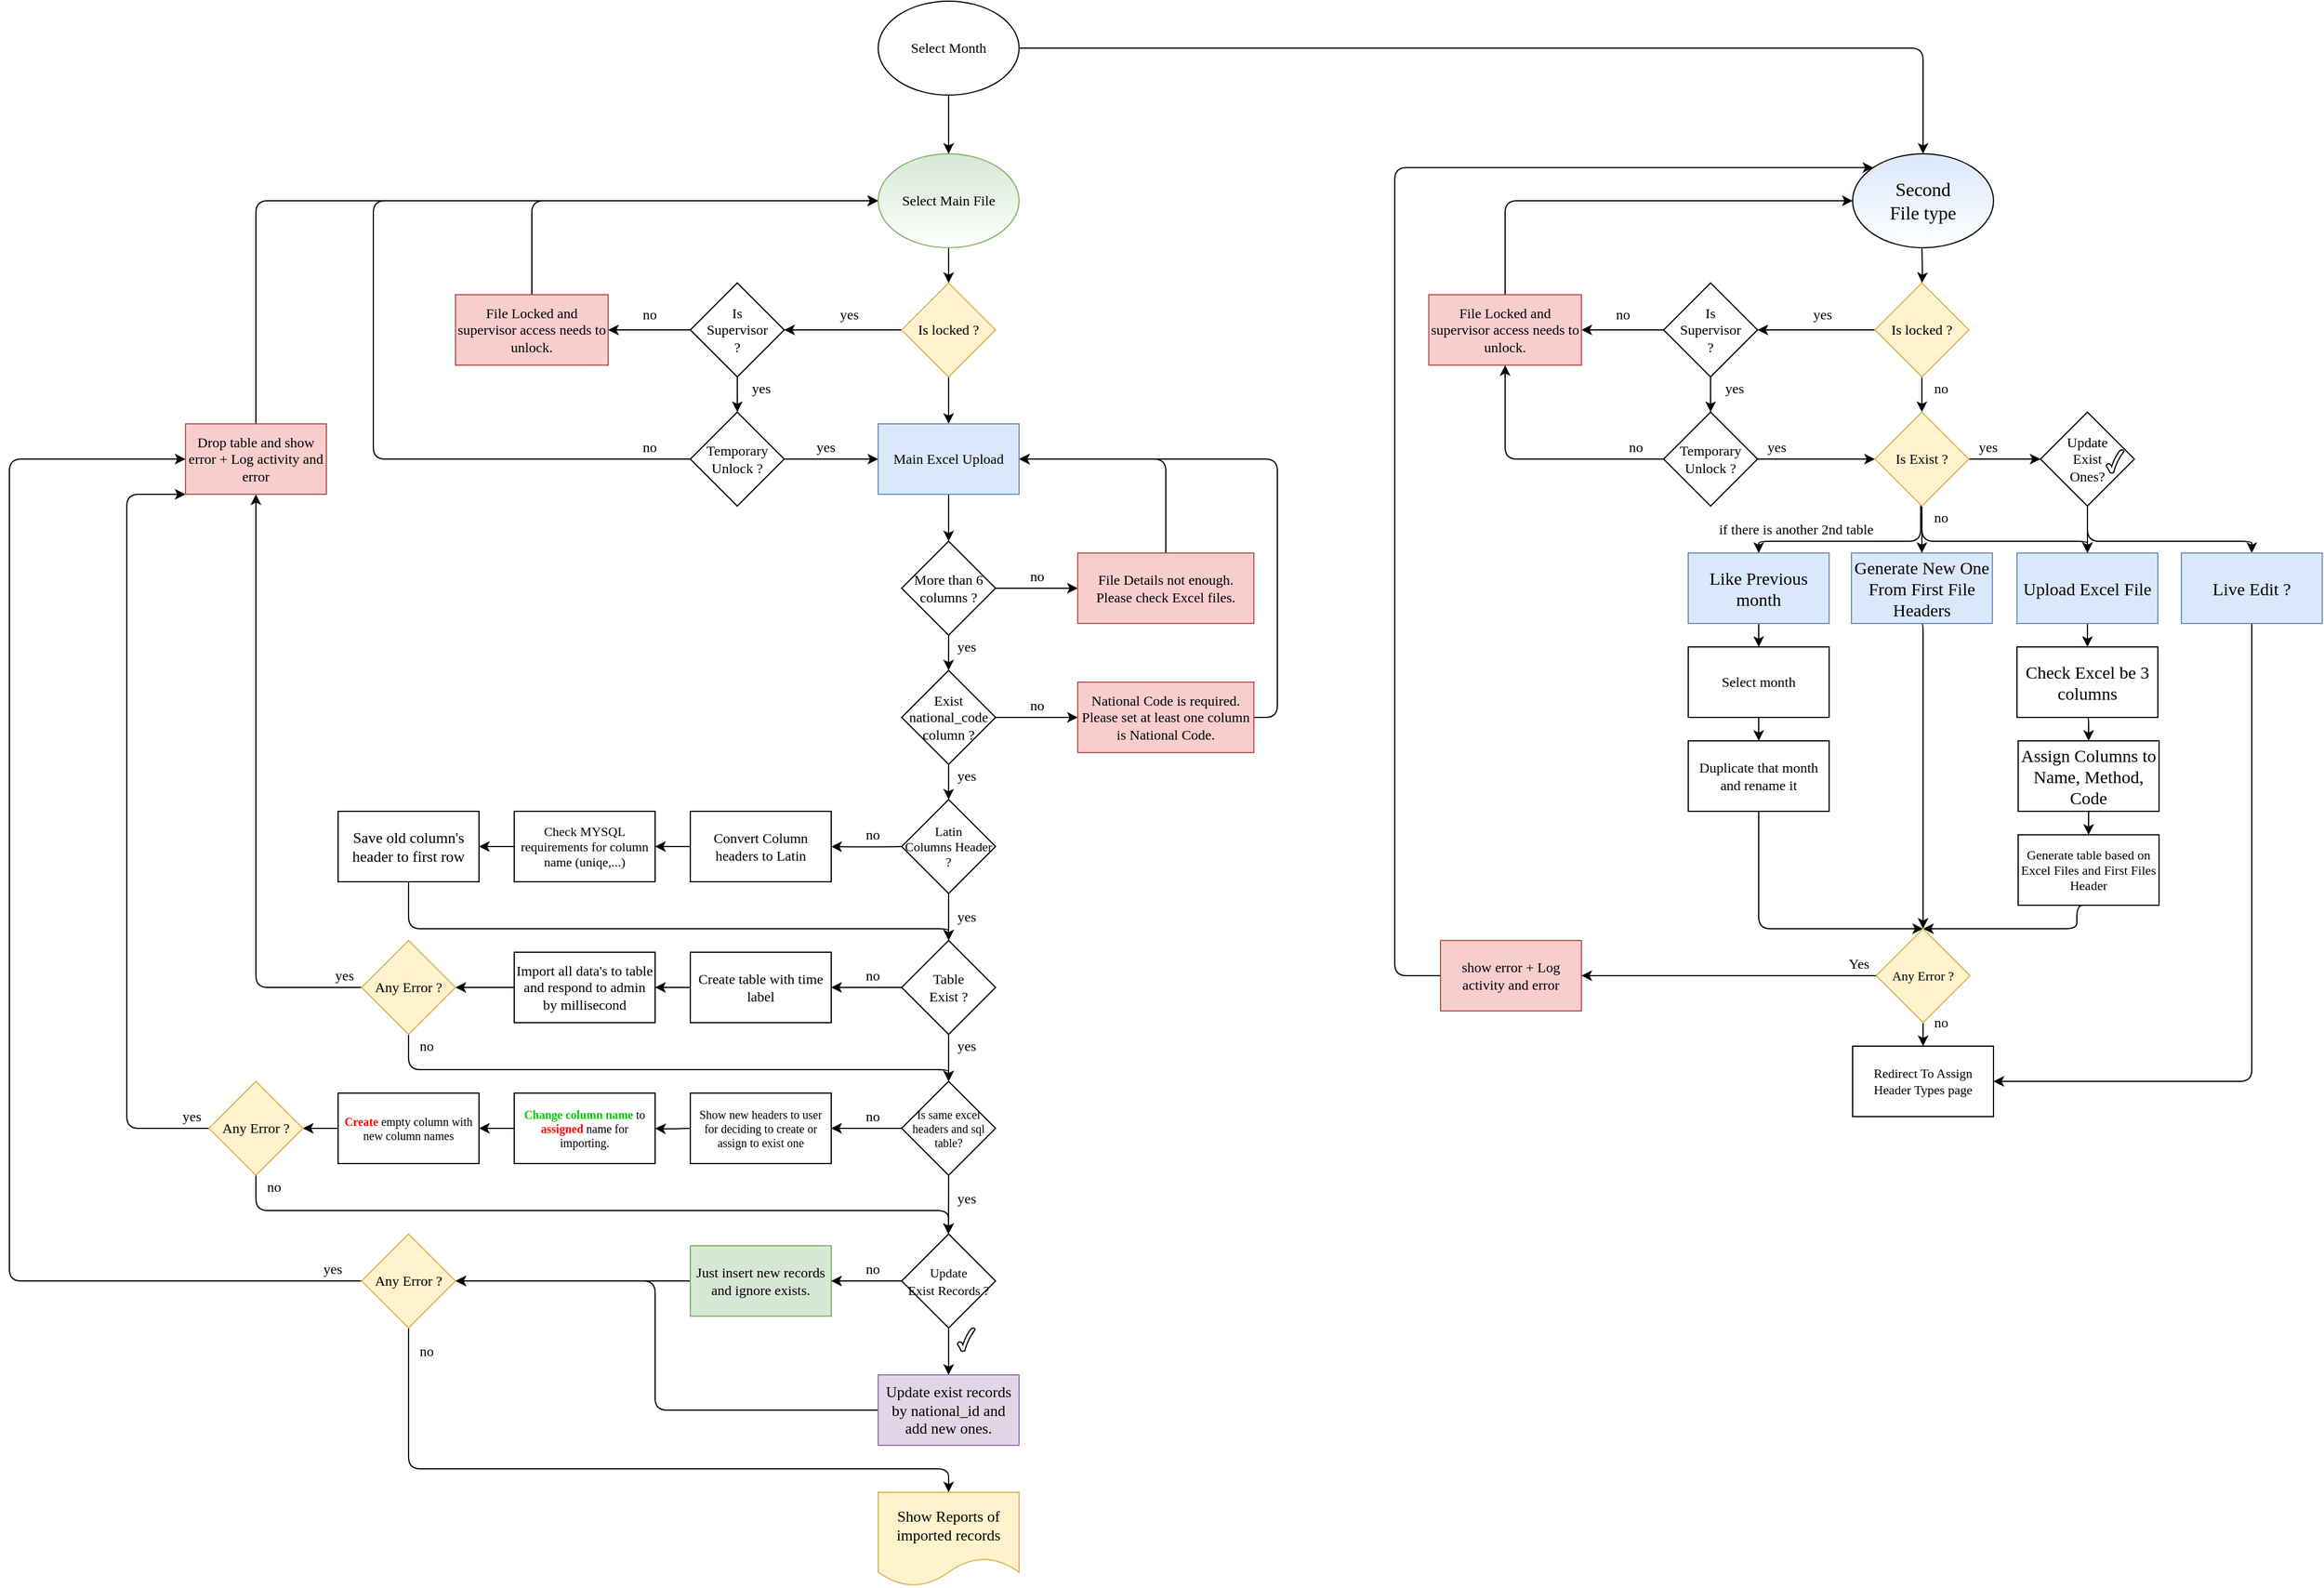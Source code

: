 <mxfile version="14.4.6" type="github">
  <diagram name="Main Excel logic" id="e7e014a7-5840-1c2e-5031-d8a46d1fe8dd">
    <mxGraphModel dx="4249" dy="2389" grid="1" gridSize="10" guides="1" tooltips="1" connect="1" arrows="1" fold="1" page="1" pageScale="1" pageWidth="1169" pageHeight="826" background="#ffffff" math="0" shadow="0">
      <root>
        <mxCell id="0" />
        <mxCell id="1" parent="0" />
        <mxCell id="2ZdwDaDd-DvCtBjy0k5W-60" value="" style="edgeStyle=orthogonalEdgeStyle;orthogonalLoop=1;jettySize=auto;html=1;curved=1;fontFamily=Comic Sans MS;" edge="1" parent="1" source="2ZdwDaDd-DvCtBjy0k5W-57" target="2ZdwDaDd-DvCtBjy0k5W-59">
          <mxGeometry relative="1" as="geometry" />
        </mxCell>
        <mxCell id="2ZdwDaDd-DvCtBjy0k5W-75" value="" style="edgeStyle=orthogonalEdgeStyle;orthogonalLoop=1;jettySize=auto;html=1;curved=1;fontFamily=Comic Sans MS;" edge="1" parent="1" source="2ZdwDaDd-DvCtBjy0k5W-57" target="2ZdwDaDd-DvCtBjy0k5W-74">
          <mxGeometry relative="1" as="geometry" />
        </mxCell>
        <mxCell id="2ZdwDaDd-DvCtBjy0k5W-57" value="More than 6 columns ?" style="rhombus;whiteSpace=wrap;html=1;fontFamily=Comic Sans MS;" vertex="1" parent="1">
          <mxGeometry x="470" y="-210" width="80" height="80" as="geometry" />
        </mxCell>
        <mxCell id="2ZdwDaDd-DvCtBjy0k5W-134" style="edgeStyle=orthogonalEdgeStyle;orthogonalLoop=1;jettySize=auto;html=1;entryX=1;entryY=0.5;entryDx=0;entryDy=0;exitX=0.5;exitY=0;exitDx=0;exitDy=0;fontFamily=Comic Sans MS;rounded=1;" edge="1" parent="1" source="2ZdwDaDd-DvCtBjy0k5W-59" target="2ZdwDaDd-DvCtBjy0k5W-41">
          <mxGeometry relative="1" as="geometry" />
        </mxCell>
        <mxCell id="2ZdwDaDd-DvCtBjy0k5W-59" value="&lt;div&gt;File Details not enough. Please check Excel files.&lt;/div&gt;" style="whiteSpace=wrap;html=1;fillColor=#f8cecc;strokeColor=#b85450;fontFamily=Comic Sans MS;" vertex="1" parent="1">
          <mxGeometry x="620" y="-200" width="150" height="60" as="geometry" />
        </mxCell>
        <mxCell id="2ZdwDaDd-DvCtBjy0k5W-67" value="" style="edgeStyle=orthogonalEdgeStyle;orthogonalLoop=1;jettySize=auto;html=1;curved=1;fontFamily=Comic Sans MS;" edge="1" parent="1" target="2ZdwDaDd-DvCtBjy0k5W-66">
          <mxGeometry relative="1" as="geometry">
            <mxPoint x="470" y="50" as="sourcePoint" />
          </mxGeometry>
        </mxCell>
        <mxCell id="2ZdwDaDd-DvCtBjy0k5W-140" value="" style="edgeStyle=orthogonalEdgeStyle;curved=1;orthogonalLoop=1;jettySize=auto;html=1;fontFamily=Comic Sans MS;" edge="1" parent="1" source="2ZdwDaDd-DvCtBjy0k5W-63" target="2ZdwDaDd-DvCtBjy0k5W-139">
          <mxGeometry relative="1" as="geometry" />
        </mxCell>
        <mxCell id="2ZdwDaDd-DvCtBjy0k5W-63" value="Latin&lt;br style=&quot;font-size: 11px;&quot;&gt;Columns Header ?" style="rhombus;html=1;fontFamily=Comic Sans MS;fontSize=11;labelBorderColor=none;labelBackgroundColor=none;whiteSpace=wrap;" vertex="1" parent="1">
          <mxGeometry x="470" y="10" width="80" height="80" as="geometry" />
        </mxCell>
        <mxCell id="2ZdwDaDd-DvCtBjy0k5W-166" value="" style="edgeStyle=orthogonalEdgeStyle;rounded=1;orthogonalLoop=1;jettySize=auto;html=1;fontFamily=Comic Sans MS;fontSize=12;" edge="1" parent="1" source="2ZdwDaDd-DvCtBjy0k5W-66" target="2ZdwDaDd-DvCtBjy0k5W-165">
          <mxGeometry relative="1" as="geometry" />
        </mxCell>
        <mxCell id="2ZdwDaDd-DvCtBjy0k5W-66" value="Convert Column headers to Latin" style="whiteSpace=wrap;html=1;fontFamily=Comic Sans MS;" vertex="1" parent="1">
          <mxGeometry x="290" y="20" width="120" height="60" as="geometry" />
        </mxCell>
        <mxCell id="2ZdwDaDd-DvCtBjy0k5W-69" value="no" style="text;html=1;align=center;verticalAlign=middle;resizable=0;points=[];autosize=1;fontFamily=Comic Sans MS;" vertex="1" parent="1">
          <mxGeometry x="430" y="30" width="30" height="20" as="geometry" />
        </mxCell>
        <mxCell id="2ZdwDaDd-DvCtBjy0k5W-168" style="edgeStyle=orthogonalEdgeStyle;rounded=1;orthogonalLoop=1;jettySize=auto;html=1;entryX=0.5;entryY=0;entryDx=0;entryDy=0;fontFamily=Comic Sans MS;fontSize=12;" edge="1" parent="1" source="2ZdwDaDd-DvCtBjy0k5W-70" target="2ZdwDaDd-DvCtBjy0k5W-139">
          <mxGeometry relative="1" as="geometry">
            <Array as="points">
              <mxPoint x="50" y="120" />
              <mxPoint x="510" y="120" />
            </Array>
          </mxGeometry>
        </mxCell>
        <mxCell id="2ZdwDaDd-DvCtBjy0k5W-70" value="Save old column&#39;s header to first row" style="whiteSpace=wrap;html=1;fontFamily=Comic Sans MS;fontSize=13;" vertex="1" parent="1">
          <mxGeometry x="-10" y="20" width="120" height="60" as="geometry" />
        </mxCell>
        <mxCell id="2ZdwDaDd-DvCtBjy0k5W-76" value="" style="edgeStyle=orthogonalEdgeStyle;orthogonalLoop=1;jettySize=auto;html=1;curved=1;fontFamily=Comic Sans MS;" edge="1" parent="1" source="2ZdwDaDd-DvCtBjy0k5W-74" target="2ZdwDaDd-DvCtBjy0k5W-63">
          <mxGeometry relative="1" as="geometry" />
        </mxCell>
        <mxCell id="2ZdwDaDd-DvCtBjy0k5W-78" value="" style="edgeStyle=orthogonalEdgeStyle;orthogonalLoop=1;jettySize=auto;html=1;curved=1;fontFamily=Comic Sans MS;" edge="1" parent="1" source="2ZdwDaDd-DvCtBjy0k5W-74" target="2ZdwDaDd-DvCtBjy0k5W-77">
          <mxGeometry relative="1" as="geometry" />
        </mxCell>
        <mxCell id="2ZdwDaDd-DvCtBjy0k5W-74" value="&lt;div&gt;Exist national_code column ?&lt;/div&gt;" style="rhombus;whiteSpace=wrap;html=1;fontFamily=Comic Sans MS;" vertex="1" parent="1">
          <mxGeometry x="470" y="-100" width="80" height="80" as="geometry" />
        </mxCell>
        <mxCell id="2ZdwDaDd-DvCtBjy0k5W-136" style="edgeStyle=orthogonalEdgeStyle;orthogonalLoop=1;jettySize=auto;html=1;entryX=1;entryY=0.5;entryDx=0;entryDy=0;exitX=1;exitY=0.5;exitDx=0;exitDy=0;fontFamily=Comic Sans MS;rounded=1;" edge="1" parent="1" source="2ZdwDaDd-DvCtBjy0k5W-77" target="2ZdwDaDd-DvCtBjy0k5W-41">
          <mxGeometry relative="1" as="geometry" />
        </mxCell>
        <mxCell id="2ZdwDaDd-DvCtBjy0k5W-77" value="National Code is required. Please set at least one column is National Code." style="whiteSpace=wrap;html=1;fillColor=#f8cecc;strokeColor=#b85450;fontFamily=Comic Sans MS;" vertex="1" parent="1">
          <mxGeometry x="620" y="-90" width="150" height="60" as="geometry" />
        </mxCell>
        <mxCell id="2ZdwDaDd-DvCtBjy0k5W-79" value="no" style="text;html=1;align=center;verticalAlign=middle;resizable=0;points=[];autosize=1;fontFamily=Comic Sans MS;" vertex="1" parent="1">
          <mxGeometry x="570" y="-80" width="30" height="20" as="geometry" />
        </mxCell>
        <mxCell id="2ZdwDaDd-DvCtBjy0k5W-108" value="" style="edgeStyle=orthogonalEdgeStyle;orthogonalLoop=1;jettySize=auto;html=1;curved=1;fontFamily=Comic Sans MS;" edge="1" parent="1" source="2ZdwDaDd-DvCtBjy0k5W-106" target="2ZdwDaDd-DvCtBjy0k5W-107">
          <mxGeometry relative="1" as="geometry" />
        </mxCell>
        <mxCell id="2ZdwDaDd-DvCtBjy0k5W-156" value="" style="edgeStyle=orthogonalEdgeStyle;curved=1;orthogonalLoop=1;jettySize=auto;html=1;fontFamily=Comic Sans MS;" edge="1" parent="1" source="2ZdwDaDd-DvCtBjy0k5W-106" target="2ZdwDaDd-DvCtBjy0k5W-41">
          <mxGeometry relative="1" as="geometry" />
        </mxCell>
        <mxCell id="2ZdwDaDd-DvCtBjy0k5W-106" value="Is locked ?" style="rhombus;whiteSpace=wrap;html=1;fontFamily=Comic Sans MS;fillColor=#fff2cc;strokeColor=#d6b656;" vertex="1" parent="1">
          <mxGeometry x="470" y="-430" width="80" height="80" as="geometry" />
        </mxCell>
        <mxCell id="2ZdwDaDd-DvCtBjy0k5W-111" value="" style="edgeStyle=orthogonalEdgeStyle;orthogonalLoop=1;jettySize=auto;html=1;curved=1;fontFamily=Comic Sans MS;" edge="1" parent="1" source="2ZdwDaDd-DvCtBjy0k5W-107" target="2ZdwDaDd-DvCtBjy0k5W-110">
          <mxGeometry relative="1" as="geometry" />
        </mxCell>
        <mxCell id="2ZdwDaDd-DvCtBjy0k5W-120" value="" style="edgeStyle=orthogonalEdgeStyle;orthogonalLoop=1;jettySize=auto;html=1;curved=1;fontFamily=Comic Sans MS;" edge="1" parent="1" source="2ZdwDaDd-DvCtBjy0k5W-107" target="2ZdwDaDd-DvCtBjy0k5W-119">
          <mxGeometry relative="1" as="geometry" />
        </mxCell>
        <mxCell id="2ZdwDaDd-DvCtBjy0k5W-107" value="Is &lt;br&gt;Supervisor&lt;br&gt; ?" style="rhombus;whiteSpace=wrap;html=1;fontFamily=Comic Sans MS;" vertex="1" parent="1">
          <mxGeometry x="290" y="-430" width="80" height="80" as="geometry" />
        </mxCell>
        <mxCell id="2ZdwDaDd-DvCtBjy0k5W-223" style="edgeStyle=orthogonalEdgeStyle;rounded=1;orthogonalLoop=1;jettySize=auto;html=1;exitX=0.5;exitY=0;exitDx=0;exitDy=0;entryX=0;entryY=0.5;entryDx=0;entryDy=0;fontFamily=Comic Sans MS;fontSize=12;" edge="1" parent="1" source="2ZdwDaDd-DvCtBjy0k5W-110" target="2ZdwDaDd-DvCtBjy0k5W-152">
          <mxGeometry relative="1" as="geometry" />
        </mxCell>
        <mxCell id="2ZdwDaDd-DvCtBjy0k5W-110" value="File Locked and supervisor access needs to unlock." style="whiteSpace=wrap;html=1;fillColor=#f8cecc;strokeColor=#b85450;fontFamily=Comic Sans MS;" vertex="1" parent="1">
          <mxGeometry x="90" y="-420" width="130" height="60" as="geometry" />
        </mxCell>
        <mxCell id="2ZdwDaDd-DvCtBjy0k5W-113" value="no" style="text;html=1;align=center;verticalAlign=middle;resizable=0;points=[];autosize=1;fontFamily=Comic Sans MS;" vertex="1" parent="1">
          <mxGeometry x="240" y="-413" width="30" height="20" as="geometry" />
        </mxCell>
        <mxCell id="2ZdwDaDd-DvCtBjy0k5W-157" style="edgeStyle=orthogonalEdgeStyle;curved=1;orthogonalLoop=1;jettySize=auto;html=1;fontFamily=Comic Sans MS;" edge="1" parent="1" source="2ZdwDaDd-DvCtBjy0k5W-41">
          <mxGeometry relative="1" as="geometry">
            <mxPoint x="510" y="-210" as="targetPoint" />
          </mxGeometry>
        </mxCell>
        <mxCell id="2ZdwDaDd-DvCtBjy0k5W-41" value="Main Excel Upload" style="whiteSpace=wrap;html=1;gradientDirection=south;fontFamily=Comic Sans MS;fillColor=#dae8fc;strokeColor=#6c8ebf;" vertex="1" parent="1">
          <mxGeometry x="450" y="-310" width="120" height="60" as="geometry" />
        </mxCell>
        <mxCell id="2ZdwDaDd-DvCtBjy0k5W-159" style="edgeStyle=orthogonalEdgeStyle;curved=1;orthogonalLoop=1;jettySize=auto;html=1;exitX=1;exitY=0.5;exitDx=0;exitDy=0;entryX=0;entryY=0.5;entryDx=0;entryDy=0;fontFamily=Comic Sans MS;" edge="1" parent="1" source="2ZdwDaDd-DvCtBjy0k5W-119" target="2ZdwDaDd-DvCtBjy0k5W-41">
          <mxGeometry relative="1" as="geometry" />
        </mxCell>
        <mxCell id="2ZdwDaDd-DvCtBjy0k5W-161" style="edgeStyle=orthogonalEdgeStyle;orthogonalLoop=1;jettySize=auto;html=1;exitX=0;exitY=0.5;exitDx=0;exitDy=0;fontFamily=Comic Sans MS;entryX=0;entryY=0.5;entryDx=0;entryDy=0;rounded=1;" edge="1" parent="1" source="2ZdwDaDd-DvCtBjy0k5W-119" target="2ZdwDaDd-DvCtBjy0k5W-152">
          <mxGeometry relative="1" as="geometry">
            <Array as="points">
              <mxPoint x="20" y="-280" />
              <mxPoint x="20" y="-500" />
            </Array>
          </mxGeometry>
        </mxCell>
        <mxCell id="2ZdwDaDd-DvCtBjy0k5W-119" value="Temporary Unlock ?" style="rhombus;whiteSpace=wrap;html=1;fontFamily=Comic Sans MS;" vertex="1" parent="1">
          <mxGeometry x="290" y="-320" width="80" height="80" as="geometry" />
        </mxCell>
        <mxCell id="2ZdwDaDd-DvCtBjy0k5W-121" value="yes" style="text;html=1;align=center;verticalAlign=middle;resizable=0;points=[];autosize=1;fontFamily=Comic Sans MS;" vertex="1" parent="1">
          <mxGeometry x="390" y="-300" width="30" height="20" as="geometry" />
        </mxCell>
        <mxCell id="2ZdwDaDd-DvCtBjy0k5W-124" value="yes" style="text;html=1;align=center;verticalAlign=middle;resizable=0;points=[];autosize=1;fontFamily=Comic Sans MS;" vertex="1" parent="1">
          <mxGeometry x="410" y="-413" width="30" height="20" as="geometry" />
        </mxCell>
        <mxCell id="2ZdwDaDd-DvCtBjy0k5W-135" value="no" style="text;html=1;align=center;verticalAlign=middle;resizable=0;points=[];autosize=1;fontFamily=Comic Sans MS;" vertex="1" parent="1">
          <mxGeometry x="570" y="-190" width="30" height="20" as="geometry" />
        </mxCell>
        <mxCell id="2ZdwDaDd-DvCtBjy0k5W-145" value="" style="edgeStyle=orthogonalEdgeStyle;curved=1;orthogonalLoop=1;jettySize=auto;html=1;fontFamily=Comic Sans MS;" edge="1" parent="1" source="2ZdwDaDd-DvCtBjy0k5W-139" target="2ZdwDaDd-DvCtBjy0k5W-144">
          <mxGeometry relative="1" as="geometry" />
        </mxCell>
        <mxCell id="2ZdwDaDd-DvCtBjy0k5W-187" style="edgeStyle=orthogonalEdgeStyle;rounded=1;orthogonalLoop=1;jettySize=auto;html=1;exitX=0.5;exitY=1;exitDx=0;exitDy=0;entryX=0.5;entryY=0;entryDx=0;entryDy=0;fontFamily=Comic Sans MS;fontSize=13;" edge="1" parent="1" source="2ZdwDaDd-DvCtBjy0k5W-139" target="2ZdwDaDd-DvCtBjy0k5W-186">
          <mxGeometry relative="1" as="geometry" />
        </mxCell>
        <mxCell id="2ZdwDaDd-DvCtBjy0k5W-139" value="Table&lt;br style=&quot;font-size: 12px;&quot;&gt;Exist ?" style="rhombus;whiteSpace=wrap;html=1;fontFamily=Comic Sans MS;fontSize=12;" vertex="1" parent="1">
          <mxGeometry x="470" y="130" width="80" height="80" as="geometry" />
        </mxCell>
        <mxCell id="2ZdwDaDd-DvCtBjy0k5W-141" value="yes" style="text;html=1;align=center;verticalAlign=middle;resizable=0;points=[];autosize=1;fontFamily=Comic Sans MS;" vertex="1" parent="1">
          <mxGeometry x="510" y="100" width="30" height="20" as="geometry" />
        </mxCell>
        <mxCell id="2ZdwDaDd-DvCtBjy0k5W-170" value="" style="edgeStyle=orthogonalEdgeStyle;rounded=1;orthogonalLoop=1;jettySize=auto;html=1;fontFamily=Comic Sans MS;fontSize=12;" edge="1" parent="1" source="2ZdwDaDd-DvCtBjy0k5W-144" target="2ZdwDaDd-DvCtBjy0k5W-169">
          <mxGeometry relative="1" as="geometry" />
        </mxCell>
        <mxCell id="2ZdwDaDd-DvCtBjy0k5W-144" value="Create table with time label" style="whiteSpace=wrap;html=1;fontFamily=Comic Sans MS;fontSize=12;" vertex="1" parent="1">
          <mxGeometry x="290" y="140" width="120" height="60" as="geometry" />
        </mxCell>
        <mxCell id="2ZdwDaDd-DvCtBjy0k5W-155" value="" style="edgeStyle=orthogonalEdgeStyle;curved=1;orthogonalLoop=1;jettySize=auto;html=1;fontFamily=Comic Sans MS;" edge="1" parent="1" source="2ZdwDaDd-DvCtBjy0k5W-152" target="2ZdwDaDd-DvCtBjy0k5W-106">
          <mxGeometry relative="1" as="geometry" />
        </mxCell>
        <mxCell id="2ZdwDaDd-DvCtBjy0k5W-152" value="Select Main File" style="ellipse;whiteSpace=wrap;html=1;strokeColor=#82b366;fillColor=#d5e8d4;gradientColor=#ffffff;gradientDirection=south;fontFamily=Comic Sans MS;" vertex="1" parent="1">
          <mxGeometry x="450" y="-540" width="120" height="80" as="geometry" />
        </mxCell>
        <mxCell id="2ZdwDaDd-DvCtBjy0k5W-160" value="yes" style="text;html=1;align=center;verticalAlign=middle;resizable=0;points=[];autosize=1;fontFamily=Comic Sans MS;" vertex="1" parent="1">
          <mxGeometry x="335" y="-350" width="30" height="20" as="geometry" />
        </mxCell>
        <mxCell id="2ZdwDaDd-DvCtBjy0k5W-162" value="no" style="text;html=1;align=center;verticalAlign=middle;resizable=0;points=[];autosize=1;fontFamily=Comic Sans MS;" vertex="1" parent="1">
          <mxGeometry x="240" y="-300" width="30" height="20" as="geometry" />
        </mxCell>
        <mxCell id="2ZdwDaDd-DvCtBjy0k5W-164" value="no" style="text;html=1;align=center;verticalAlign=middle;resizable=0;points=[];autosize=1;fontFamily=Comic Sans MS;" vertex="1" parent="1">
          <mxGeometry x="430" y="150" width="30" height="20" as="geometry" />
        </mxCell>
        <mxCell id="2ZdwDaDd-DvCtBjy0k5W-167" value="" style="edgeStyle=orthogonalEdgeStyle;rounded=1;orthogonalLoop=1;jettySize=auto;html=1;fontFamily=Comic Sans MS;fontSize=12;" edge="1" parent="1" source="2ZdwDaDd-DvCtBjy0k5W-165" target="2ZdwDaDd-DvCtBjy0k5W-70">
          <mxGeometry relative="1" as="geometry" />
        </mxCell>
        <mxCell id="2ZdwDaDd-DvCtBjy0k5W-165" value="Check MYSQL requirements for column name (uniqe,...)" style="whiteSpace=wrap;html=1;fontFamily=Comic Sans MS;fontSize=11;fontStyle=0" vertex="1" parent="1">
          <mxGeometry x="140" y="20" width="120" height="60" as="geometry" />
        </mxCell>
        <mxCell id="2ZdwDaDd-DvCtBjy0k5W-174" value="" style="edgeStyle=orthogonalEdgeStyle;rounded=1;orthogonalLoop=1;jettySize=auto;html=1;fontFamily=Comic Sans MS;fontSize=12;" edge="1" parent="1" source="2ZdwDaDd-DvCtBjy0k5W-169" target="2ZdwDaDd-DvCtBjy0k5W-173">
          <mxGeometry relative="1" as="geometry" />
        </mxCell>
        <mxCell id="2ZdwDaDd-DvCtBjy0k5W-169" value="Import all data&#39;s to table and respond to admin by millisecond" style="whiteSpace=wrap;html=1;fontFamily=Comic Sans MS;fontSize=12;fontStyle=0" vertex="1" parent="1">
          <mxGeometry x="140" y="140" width="120" height="60" as="geometry" />
        </mxCell>
        <mxCell id="2ZdwDaDd-DvCtBjy0k5W-176" value="" style="edgeStyle=orthogonalEdgeStyle;rounded=1;orthogonalLoop=1;jettySize=auto;html=1;fontFamily=Comic Sans MS;fontSize=13;" edge="1" parent="1" source="2ZdwDaDd-DvCtBjy0k5W-173" target="2ZdwDaDd-DvCtBjy0k5W-175">
          <mxGeometry relative="1" as="geometry" />
        </mxCell>
        <mxCell id="2ZdwDaDd-DvCtBjy0k5W-214" style="edgeStyle=orthogonalEdgeStyle;rounded=1;orthogonalLoop=1;jettySize=auto;html=1;exitX=0.5;exitY=1;exitDx=0;exitDy=0;entryX=0.5;entryY=0;entryDx=0;entryDy=0;fontFamily=Comic Sans MS;fontSize=12;" edge="1" parent="1" source="2ZdwDaDd-DvCtBjy0k5W-173" target="2ZdwDaDd-DvCtBjy0k5W-186">
          <mxGeometry relative="1" as="geometry">
            <Array as="points">
              <mxPoint x="50" y="240" />
              <mxPoint x="510" y="240" />
            </Array>
          </mxGeometry>
        </mxCell>
        <mxCell id="2ZdwDaDd-DvCtBjy0k5W-173" value="Any Error ?" style="rhombus;whiteSpace=wrap;html=1;fontFamily=Comic Sans MS;fillColor=#fff2cc;strokeColor=#d6b656;" vertex="1" parent="1">
          <mxGeometry x="10" y="130" width="80" height="80" as="geometry" />
        </mxCell>
        <mxCell id="2ZdwDaDd-DvCtBjy0k5W-222" style="edgeStyle=orthogonalEdgeStyle;rounded=1;orthogonalLoop=1;jettySize=auto;html=1;exitX=0.5;exitY=0;exitDx=0;exitDy=0;entryX=0;entryY=0.5;entryDx=0;entryDy=0;fontFamily=Comic Sans MS;fontSize=12;" edge="1" parent="1" source="2ZdwDaDd-DvCtBjy0k5W-175" target="2ZdwDaDd-DvCtBjy0k5W-152">
          <mxGeometry relative="1" as="geometry">
            <Array as="points">
              <mxPoint x="-80" y="-500" />
            </Array>
          </mxGeometry>
        </mxCell>
        <mxCell id="2ZdwDaDd-DvCtBjy0k5W-175" value="Drop table and show error + Log activity and error" style="whiteSpace=wrap;html=1;fontFamily=Comic Sans MS;fillColor=#f8cecc;strokeColor=#b85450;" vertex="1" parent="1">
          <mxGeometry x="-140" y="-310" width="120" height="60" as="geometry" />
        </mxCell>
        <mxCell id="2ZdwDaDd-DvCtBjy0k5W-177" value="yes" style="text;html=1;align=center;verticalAlign=middle;resizable=0;points=[];autosize=1;fontFamily=Comic Sans MS;" vertex="1" parent="1">
          <mxGeometry x="-20" y="150" width="30" height="20" as="geometry" />
        </mxCell>
        <mxCell id="2ZdwDaDd-DvCtBjy0k5W-180" value="yes" style="text;html=1;align=center;verticalAlign=middle;resizable=0;points=[];autosize=1;fontFamily=Comic Sans MS;" vertex="1" parent="1">
          <mxGeometry x="510" y="210" width="30" height="20" as="geometry" />
        </mxCell>
        <mxCell id="2ZdwDaDd-DvCtBjy0k5W-229" style="edgeStyle=orthogonalEdgeStyle;rounded=1;orthogonalLoop=1;jettySize=auto;html=1;entryX=1;entryY=0.5;entryDx=0;entryDy=0;fontFamily=Comic Sans MS;fontSize=12;" edge="1" parent="1" source="2ZdwDaDd-DvCtBjy0k5W-181" target="2ZdwDaDd-DvCtBjy0k5W-227">
          <mxGeometry relative="1" as="geometry">
            <Array as="points">
              <mxPoint x="260" y="530" />
              <mxPoint x="260" y="420" />
            </Array>
          </mxGeometry>
        </mxCell>
        <mxCell id="2ZdwDaDd-DvCtBjy0k5W-181" value="Update exist records by national_id and add new ones." style="whiteSpace=wrap;html=1;fontFamily=Comic Sans MS;fontSize=13;fillColor=#e1d5e7;strokeColor=#9673a6;" vertex="1" parent="1">
          <mxGeometry x="450" y="500" width="120" height="60" as="geometry" />
        </mxCell>
        <mxCell id="2ZdwDaDd-DvCtBjy0k5W-182" value="" style="edgeStyle=orthogonalEdgeStyle;rounded=1;orthogonalLoop=1;jettySize=auto;html=1;fontFamily=Comic Sans MS;fontSize=13;" edge="1" parent="1" source="2ZdwDaDd-DvCtBjy0k5W-122" target="2ZdwDaDd-DvCtBjy0k5W-181">
          <mxGeometry relative="1" as="geometry" />
        </mxCell>
        <mxCell id="2ZdwDaDd-DvCtBjy0k5W-228" style="edgeStyle=orthogonalEdgeStyle;rounded=1;orthogonalLoop=1;jettySize=auto;html=1;exitX=0;exitY=0.5;exitDx=0;exitDy=0;entryX=1;entryY=0.5;entryDx=0;entryDy=0;fontFamily=Comic Sans MS;fontSize=12;" edge="1" parent="1" source="2ZdwDaDd-DvCtBjy0k5W-183" target="2ZdwDaDd-DvCtBjy0k5W-227">
          <mxGeometry relative="1" as="geometry" />
        </mxCell>
        <mxCell id="2ZdwDaDd-DvCtBjy0k5W-183" value="Just insert new records and ignore exists." style="whiteSpace=wrap;html=1;fontFamily=Comic Sans MS;fillColor=#d5e8d4;strokeColor=#82b366;" vertex="1" parent="1">
          <mxGeometry x="290" y="390" width="120" height="60" as="geometry" />
        </mxCell>
        <mxCell id="2ZdwDaDd-DvCtBjy0k5W-184" value="" style="edgeStyle=orthogonalEdgeStyle;rounded=1;orthogonalLoop=1;jettySize=auto;html=1;fontFamily=Comic Sans MS;fontSize=13;" edge="1" parent="1" source="2ZdwDaDd-DvCtBjy0k5W-122" target="2ZdwDaDd-DvCtBjy0k5W-183">
          <mxGeometry relative="1" as="geometry" />
        </mxCell>
        <mxCell id="2ZdwDaDd-DvCtBjy0k5W-185" value="no" style="text;html=1;align=center;verticalAlign=middle;resizable=0;points=[];autosize=1;fontFamily=Comic Sans MS;" vertex="1" parent="1">
          <mxGeometry x="430" y="400" width="30" height="20" as="geometry" />
        </mxCell>
        <mxCell id="2ZdwDaDd-DvCtBjy0k5W-189" value="" style="edgeStyle=orthogonalEdgeStyle;rounded=1;orthogonalLoop=1;jettySize=auto;html=1;fontFamily=Comic Sans MS;fontSize=10;" edge="1" parent="1" source="2ZdwDaDd-DvCtBjy0k5W-186" target="2ZdwDaDd-DvCtBjy0k5W-188">
          <mxGeometry relative="1" as="geometry" />
        </mxCell>
        <mxCell id="2ZdwDaDd-DvCtBjy0k5W-203" style="edgeStyle=orthogonalEdgeStyle;rounded=1;orthogonalLoop=1;jettySize=auto;html=1;exitX=0.5;exitY=1;exitDx=0;exitDy=0;fontFamily=Comic Sans MS;fontSize=10;" edge="1" parent="1" source="2ZdwDaDd-DvCtBjy0k5W-186">
          <mxGeometry relative="1" as="geometry">
            <mxPoint x="509.667" y="380" as="targetPoint" />
          </mxGeometry>
        </mxCell>
        <mxCell id="2ZdwDaDd-DvCtBjy0k5W-186" value="Is same excel headers and sql table?" style="rhombus;labelBackgroundColor=none;gradientColor=#ffffff;fontFamily=Comic Sans MS;fontSize=10;html=1;whiteSpace=wrap;" vertex="1" parent="1">
          <mxGeometry x="470" y="250" width="80" height="80" as="geometry" />
        </mxCell>
        <mxCell id="2ZdwDaDd-DvCtBjy0k5W-188" value="Show new headers to user for deciding to create or assign to exist one" style="whiteSpace=wrap;html=1;fontFamily=Comic Sans MS;fontSize=10;gradientColor=#ffffff;" vertex="1" parent="1">
          <mxGeometry x="290" y="260" width="120" height="60" as="geometry" />
        </mxCell>
        <mxCell id="2ZdwDaDd-DvCtBjy0k5W-190" value="no" style="text;html=1;align=center;verticalAlign=middle;resizable=0;points=[];autosize=1;fontFamily=Comic Sans MS;" vertex="1" parent="1">
          <mxGeometry x="430" y="270" width="30" height="20" as="geometry" />
        </mxCell>
        <mxCell id="2ZdwDaDd-DvCtBjy0k5W-196" value="" style="edgeStyle=orthogonalEdgeStyle;rounded=1;orthogonalLoop=1;jettySize=auto;html=1;fontFamily=Comic Sans MS;fontSize=10;" edge="1" parent="1" target="2ZdwDaDd-DvCtBjy0k5W-195">
          <mxGeometry relative="1" as="geometry">
            <mxPoint x="290" y="290" as="sourcePoint" />
          </mxGeometry>
        </mxCell>
        <mxCell id="2ZdwDaDd-DvCtBjy0k5W-208" value="" style="edgeStyle=orthogonalEdgeStyle;rounded=1;orthogonalLoop=1;jettySize=auto;html=1;fontFamily=Comic Sans MS;fontSize=10;" edge="1" parent="1" source="2ZdwDaDd-DvCtBjy0k5W-195" target="2ZdwDaDd-DvCtBjy0k5W-207">
          <mxGeometry relative="1" as="geometry" />
        </mxCell>
        <mxCell id="2ZdwDaDd-DvCtBjy0k5W-195" value="&lt;font color=&quot;#00CC00&quot;&gt;&lt;b&gt;Change column name&lt;/b&gt;&lt;/font&gt; to &lt;b&gt;&lt;font color=&quot;#FF0000&quot;&gt;assigned&lt;/font&gt;&lt;/b&gt; name for importing." style="whiteSpace=wrap;html=1;fontFamily=Comic Sans MS;fontSize=10;gradientColor=#ffffff;" vertex="1" parent="1">
          <mxGeometry x="140" y="260" width="120" height="60" as="geometry" />
        </mxCell>
        <mxCell id="2ZdwDaDd-DvCtBjy0k5W-217" style="edgeStyle=orthogonalEdgeStyle;rounded=1;orthogonalLoop=1;jettySize=auto;html=1;exitX=0;exitY=0.5;exitDx=0;exitDy=0;entryX=1;entryY=0.5;entryDx=0;entryDy=0;fontFamily=Comic Sans MS;fontSize=12;" edge="1" parent="1" source="2ZdwDaDd-DvCtBjy0k5W-207" target="2ZdwDaDd-DvCtBjy0k5W-216">
          <mxGeometry relative="1" as="geometry" />
        </mxCell>
        <mxCell id="2ZdwDaDd-DvCtBjy0k5W-207" value="&lt;font color=&quot;#FF0000&quot;&gt;&lt;b&gt;Create&lt;/b&gt;&lt;/font&gt; empty column with new column names" style="whiteSpace=wrap;html=1;fontFamily=Comic Sans MS;fontSize=10;gradientColor=#ffffff;" vertex="1" parent="1">
          <mxGeometry x="-10" y="260" width="120" height="60" as="geometry" />
        </mxCell>
        <mxCell id="2ZdwDaDd-DvCtBjy0k5W-122" value="&lt;font style=&quot;font-size: 11px&quot;&gt;Update &lt;br&gt;Exist Records ?&lt;/font&gt;" style="rhombus;whiteSpace=wrap;html=1;fontFamily=Comic Sans MS;" vertex="1" parent="1">
          <mxGeometry x="470" y="380" width="80" height="80" as="geometry" />
        </mxCell>
        <mxCell id="2ZdwDaDd-DvCtBjy0k5W-132" value="" style="verticalLabelPosition=bottom;verticalAlign=top;html=1;shape=mxgraph.basic.tick;gradientColor=#ffffff;fontFamily=Comic Sans MS;" vertex="1" parent="1">
          <mxGeometry x="517.5" y="460" width="15" height="20" as="geometry" />
        </mxCell>
        <mxCell id="2ZdwDaDd-DvCtBjy0k5W-211" value="Show Reports of imported records " style="shape=document;whiteSpace=wrap;html=1;boundedLbl=1;fontFamily=Comic Sans MS;fontSize=13;fillColor=#fff2cc;strokeColor=#d6b656;" vertex="1" parent="1">
          <mxGeometry x="450" y="600" width="120" height="80" as="geometry" />
        </mxCell>
        <mxCell id="2ZdwDaDd-DvCtBjy0k5W-215" value="no" style="text;html=1;align=center;verticalAlign=middle;resizable=0;points=[];autosize=1;fontFamily=Comic Sans MS;" vertex="1" parent="1">
          <mxGeometry x="50" y="210" width="30" height="20" as="geometry" />
        </mxCell>
        <mxCell id="2ZdwDaDd-DvCtBjy0k5W-218" style="edgeStyle=orthogonalEdgeStyle;rounded=1;orthogonalLoop=1;jettySize=auto;html=1;exitX=0;exitY=0.5;exitDx=0;exitDy=0;entryX=0;entryY=1;entryDx=0;entryDy=0;fontFamily=Comic Sans MS;fontSize=12;" edge="1" parent="1" source="2ZdwDaDd-DvCtBjy0k5W-216" target="2ZdwDaDd-DvCtBjy0k5W-175">
          <mxGeometry relative="1" as="geometry">
            <Array as="points">
              <mxPoint x="-190" y="290" />
              <mxPoint x="-190" y="-250" />
            </Array>
          </mxGeometry>
        </mxCell>
        <mxCell id="2ZdwDaDd-DvCtBjy0k5W-219" style="edgeStyle=orthogonalEdgeStyle;rounded=1;orthogonalLoop=1;jettySize=auto;html=1;entryX=0.5;entryY=0;entryDx=0;entryDy=0;fontFamily=Comic Sans MS;fontSize=12;" edge="1" parent="1" source="2ZdwDaDd-DvCtBjy0k5W-216" target="2ZdwDaDd-DvCtBjy0k5W-122">
          <mxGeometry relative="1" as="geometry">
            <Array as="points">
              <mxPoint x="-80" y="360" />
              <mxPoint x="510" y="360" />
            </Array>
          </mxGeometry>
        </mxCell>
        <mxCell id="2ZdwDaDd-DvCtBjy0k5W-216" value="Any Error ?" style="rhombus;whiteSpace=wrap;html=1;fontFamily=Comic Sans MS;fillColor=#fff2cc;strokeColor=#d6b656;" vertex="1" parent="1">
          <mxGeometry x="-120" y="250" width="80" height="80" as="geometry" />
        </mxCell>
        <mxCell id="2ZdwDaDd-DvCtBjy0k5W-220" value="no" style="text;html=1;align=center;verticalAlign=middle;resizable=0;points=[];autosize=1;fontFamily=Comic Sans MS;" vertex="1" parent="1">
          <mxGeometry x="-80" y="330" width="30" height="20" as="geometry" />
        </mxCell>
        <mxCell id="2ZdwDaDd-DvCtBjy0k5W-221" value="yes" style="text;html=1;align=center;verticalAlign=middle;resizable=0;points=[];autosize=1;fontFamily=Comic Sans MS;" vertex="1" parent="1">
          <mxGeometry x="-150" y="270" width="30" height="20" as="geometry" />
        </mxCell>
        <mxCell id="2ZdwDaDd-DvCtBjy0k5W-224" value="yes" style="text;html=1;align=center;verticalAlign=middle;resizable=0;points=[];autosize=1;fontFamily=Comic Sans MS;" vertex="1" parent="1">
          <mxGeometry x="510" y="-130" width="30" height="20" as="geometry" />
        </mxCell>
        <mxCell id="2ZdwDaDd-DvCtBjy0k5W-225" value="yes" style="text;html=1;align=center;verticalAlign=middle;resizable=0;points=[];autosize=1;fontFamily=Comic Sans MS;" vertex="1" parent="1">
          <mxGeometry x="510" y="-20" width="30" height="20" as="geometry" />
        </mxCell>
        <mxCell id="2ZdwDaDd-DvCtBjy0k5W-226" value="yes" style="text;html=1;align=center;verticalAlign=middle;resizable=0;points=[];autosize=1;fontFamily=Comic Sans MS;" vertex="1" parent="1">
          <mxGeometry x="510" y="340" width="30" height="20" as="geometry" />
        </mxCell>
        <mxCell id="2ZdwDaDd-DvCtBjy0k5W-230" style="edgeStyle=orthogonalEdgeStyle;rounded=1;orthogonalLoop=1;jettySize=auto;html=1;exitX=0;exitY=0.5;exitDx=0;exitDy=0;fontFamily=Comic Sans MS;fontSize=12;" edge="1" parent="1" source="2ZdwDaDd-DvCtBjy0k5W-227">
          <mxGeometry relative="1" as="geometry">
            <mxPoint x="-140" y="-280" as="targetPoint" />
            <Array as="points">
              <mxPoint x="-290" y="420" />
              <mxPoint x="-290" y="-280" />
            </Array>
          </mxGeometry>
        </mxCell>
        <mxCell id="2ZdwDaDd-DvCtBjy0k5W-233" style="edgeStyle=orthogonalEdgeStyle;rounded=1;orthogonalLoop=1;jettySize=auto;html=1;exitX=0.5;exitY=1;exitDx=0;exitDy=0;entryX=0.5;entryY=0;entryDx=0;entryDy=0;fontFamily=Comic Sans MS;fontSize=12;" edge="1" parent="1" source="2ZdwDaDd-DvCtBjy0k5W-227" target="2ZdwDaDd-DvCtBjy0k5W-211">
          <mxGeometry relative="1" as="geometry">
            <Array as="points">
              <mxPoint x="50" y="580" />
              <mxPoint x="510" y="580" />
            </Array>
          </mxGeometry>
        </mxCell>
        <mxCell id="2ZdwDaDd-DvCtBjy0k5W-227" value="Any Error ?" style="rhombus;whiteSpace=wrap;html=1;fontFamily=Comic Sans MS;fillColor=#fff2cc;strokeColor=#d6b656;" vertex="1" parent="1">
          <mxGeometry x="10" y="380" width="80" height="80" as="geometry" />
        </mxCell>
        <mxCell id="2ZdwDaDd-DvCtBjy0k5W-231" value="no" style="text;html=1;align=center;verticalAlign=middle;resizable=0;points=[];autosize=1;fontFamily=Comic Sans MS;" vertex="1" parent="1">
          <mxGeometry x="50" y="470" width="30" height="20" as="geometry" />
        </mxCell>
        <mxCell id="2ZdwDaDd-DvCtBjy0k5W-232" value="yes" style="text;html=1;align=center;verticalAlign=middle;resizable=0;points=[];autosize=1;fontFamily=Comic Sans MS;" vertex="1" parent="1">
          <mxGeometry x="-30" y="400" width="30" height="20" as="geometry" />
        </mxCell>
        <mxCell id="1zbam4Uk9aHteg6a9BPp-3" value="" style="edgeStyle=orthogonalEdgeStyle;rounded=1;orthogonalLoop=1;jettySize=auto;html=1;fontFamily=Comic Sans MS;fontSize=12;" edge="1" parent="1" source="1zbam4Uk9aHteg6a9BPp-1" target="2ZdwDaDd-DvCtBjy0k5W-152">
          <mxGeometry relative="1" as="geometry" />
        </mxCell>
        <mxCell id="1zbam4Uk9aHteg6a9BPp-5" value="" style="edgeStyle=orthogonalEdgeStyle;rounded=1;orthogonalLoop=1;jettySize=auto;html=1;fontFamily=Comic Sans MS;fontSize=12;" edge="1" parent="1" source="1zbam4Uk9aHteg6a9BPp-1" target="1zbam4Uk9aHteg6a9BPp-4">
          <mxGeometry relative="1" as="geometry" />
        </mxCell>
        <mxCell id="1zbam4Uk9aHteg6a9BPp-1" value="Select Month" style="ellipse;whiteSpace=wrap;html=1;gradientDirection=south;fontFamily=Comic Sans MS;" vertex="1" parent="1">
          <mxGeometry x="450" y="-670" width="120" height="80" as="geometry" />
        </mxCell>
        <mxCell id="1zbam4Uk9aHteg6a9BPp-4" value="&lt;div style=&quot;font-size: 16px&quot;&gt;Second &lt;br&gt;&lt;/div&gt;&lt;div style=&quot;font-size: 16px&quot;&gt;File type&lt;/div&gt;" style="ellipse;whiteSpace=wrap;html=1;gradientDirection=south;fontFamily=Comic Sans MS;fillColor=#dae8fc;gradientColor=#ffffff;fontStyle=0;fontSize=16;sketch=0;shadow=0;" vertex="1" parent="1">
          <mxGeometry x="1280" y="-540" width="120" height="80" as="geometry" />
        </mxCell>
        <mxCell id="pFBUxxh1eDZy4q-wJqqW-50" value="" style="edgeStyle=orthogonalEdgeStyle;rounded=1;sketch=0;orthogonalLoop=1;jettySize=auto;html=1;shadow=0;strokeColor=#000000;fontFamily=Comic Sans MS;fontSize=11;" edge="1" parent="1" source="1zbam4Uk9aHteg6a9BPp-6" target="pFBUxxh1eDZy4q-wJqqW-49">
          <mxGeometry relative="1" as="geometry" />
        </mxCell>
        <mxCell id="1zbam4Uk9aHteg6a9BPp-6" value="Upload Excel File" style="rounded=0;whiteSpace=wrap;html=1;labelBackgroundColor=none;fontFamily=Comic Sans MS;fontSize=15;shadow=0;glass=0;sketch=0;fillColor=#dae8fc;strokeColor=#6c8ebf;" vertex="1" parent="1">
          <mxGeometry x="1420" y="-200" width="120" height="60" as="geometry" />
        </mxCell>
        <mxCell id="tKeif5GdPey8zCr8t2WY-2" value="" style="edgeStyle=orthogonalEdgeStyle;rounded=1;sketch=0;orthogonalLoop=1;jettySize=auto;html=1;shadow=0;strokeColor=#000000;fontFamily=Comic Sans MS;fontSize=15;" edge="1" parent="1" source="1zbam4Uk9aHteg6a9BPp-9" target="tKeif5GdPey8zCr8t2WY-1">
          <mxGeometry relative="1" as="geometry" />
        </mxCell>
        <mxCell id="1zbam4Uk9aHteg6a9BPp-9" value="&lt;font style=&quot;font-size: 15px&quot;&gt;Like Previous month&lt;/font&gt;" style="rounded=0;whiteSpace=wrap;html=1;labelBackgroundColor=none;fontFamily=Comic Sans MS;fontSize=12;sketch=0;shadow=0;fillColor=#dae8fc;strokeColor=#6c8ebf;" vertex="1" parent="1">
          <mxGeometry x="1140" y="-200" width="120" height="60" as="geometry" />
        </mxCell>
        <mxCell id="pFBUxxh1eDZy4q-wJqqW-58" style="edgeStyle=orthogonalEdgeStyle;rounded=1;sketch=0;orthogonalLoop=1;jettySize=auto;html=1;exitX=0.5;exitY=1;exitDx=0;exitDy=0;entryX=0.5;entryY=0;entryDx=0;entryDy=0;shadow=0;strokeColor=#000000;fontFamily=Comic Sans MS;fontSize=11;" edge="1" parent="1" source="1zbam4Uk9aHteg6a9BPp-10" target="pFBUxxh1eDZy4q-wJqqW-60">
          <mxGeometry relative="1" as="geometry">
            <mxPoint x="1400" y="150" as="targetPoint" />
            <Array as="points">
              <mxPoint x="1340" y="-140" />
            </Array>
          </mxGeometry>
        </mxCell>
        <mxCell id="1zbam4Uk9aHteg6a9BPp-10" value="Generate New One From First File Headers" style="whiteSpace=wrap;html=1;fontFamily=Comic Sans MS;gradientDirection=south;fontSize=15;sketch=0;shadow=0;fillColor=#dae8fc;strokeColor=#6c8ebf;" vertex="1" parent="1">
          <mxGeometry x="1279" y="-200" width="120" height="60" as="geometry" />
        </mxCell>
        <mxCell id="2ZdwDaDd-DvCtBjy0k5W-149" value="&amp;nbsp;if there is another 2nd table" style="text;html=1;align=center;verticalAlign=middle;resizable=0;points=[];autosize=1;fontFamily=Comic Sans MS;rounded=0;horizontal=1;sketch=0;shadow=0;" vertex="1" parent="1">
          <mxGeometry x="1140" y="-230" width="180" height="20" as="geometry" />
        </mxCell>
        <mxCell id="pFBUxxh1eDZy4q-wJqqW-2" value="" style="edgeStyle=orthogonalEdgeStyle;rounded=1;sketch=0;orthogonalLoop=1;jettySize=auto;html=1;shadow=0;strokeColor=#000000;fontFamily=Comic Sans MS;fontSize=15;" edge="1" parent="1" source="tKeif5GdPey8zCr8t2WY-1" target="pFBUxxh1eDZy4q-wJqqW-1">
          <mxGeometry relative="1" as="geometry" />
        </mxCell>
        <mxCell id="tKeif5GdPey8zCr8t2WY-1" value="Select month " style="whiteSpace=wrap;html=1;rounded=0;shadow=0;fontFamily=Comic Sans MS;gradientColor=#ffffff;sketch=0;" vertex="1" parent="1">
          <mxGeometry x="1140" y="-120" width="120" height="60" as="geometry" />
        </mxCell>
        <mxCell id="pFBUxxh1eDZy4q-wJqqW-57" style="edgeStyle=orthogonalEdgeStyle;rounded=1;sketch=0;orthogonalLoop=1;jettySize=auto;html=1;entryX=0.5;entryY=0;entryDx=0;entryDy=0;shadow=0;strokeColor=#000000;fontFamily=Comic Sans MS;fontSize=11;" edge="1" parent="1" source="pFBUxxh1eDZy4q-wJqqW-1" target="pFBUxxh1eDZy4q-wJqqW-60">
          <mxGeometry relative="1" as="geometry">
            <mxPoint x="1280" y="150" as="targetPoint" />
            <Array as="points">
              <mxPoint x="1200" y="120" />
            </Array>
          </mxGeometry>
        </mxCell>
        <mxCell id="pFBUxxh1eDZy4q-wJqqW-1" value="Duplicate that month and rename it " style="whiteSpace=wrap;html=1;rounded=0;shadow=0;fontFamily=Comic Sans MS;gradientColor=#ffffff;sketch=0;" vertex="1" parent="1">
          <mxGeometry x="1140" y="-40" width="120" height="60" as="geometry" />
        </mxCell>
        <mxCell id="pFBUxxh1eDZy4q-wJqqW-11" value="" style="edgeStyle=orthogonalEdgeStyle;orthogonalLoop=1;jettySize=auto;html=1;curved=1;fontFamily=Comic Sans MS;" edge="1" parent="1" source="pFBUxxh1eDZy4q-wJqqW-12" target="pFBUxxh1eDZy4q-wJqqW-15">
          <mxGeometry relative="1" as="geometry" />
        </mxCell>
        <mxCell id="pFBUxxh1eDZy4q-wJqqW-29" value="" style="edgeStyle=orthogonalEdgeStyle;rounded=1;sketch=0;orthogonalLoop=1;jettySize=auto;html=1;shadow=0;strokeColor=#000000;fontFamily=Comic Sans MS;fontSize=15;" edge="1" parent="1" source="pFBUxxh1eDZy4q-wJqqW-12" target="pFBUxxh1eDZy4q-wJqqW-28">
          <mxGeometry relative="1" as="geometry" />
        </mxCell>
        <mxCell id="pFBUxxh1eDZy4q-wJqqW-12" value="Is locked ?" style="rhombus;whiteSpace=wrap;html=1;fontFamily=Comic Sans MS;fillColor=#fff2cc;strokeColor=#d6b656;" vertex="1" parent="1">
          <mxGeometry x="1299" y="-430" width="80" height="80" as="geometry" />
        </mxCell>
        <mxCell id="pFBUxxh1eDZy4q-wJqqW-13" value="" style="edgeStyle=orthogonalEdgeStyle;orthogonalLoop=1;jettySize=auto;html=1;curved=1;fontFamily=Comic Sans MS;" edge="1" parent="1" source="pFBUxxh1eDZy4q-wJqqW-15" target="pFBUxxh1eDZy4q-wJqqW-16">
          <mxGeometry relative="1" as="geometry" />
        </mxCell>
        <mxCell id="pFBUxxh1eDZy4q-wJqqW-14" value="" style="edgeStyle=orthogonalEdgeStyle;orthogonalLoop=1;jettySize=auto;html=1;curved=1;fontFamily=Comic Sans MS;" edge="1" parent="1" source="pFBUxxh1eDZy4q-wJqqW-15">
          <mxGeometry relative="1" as="geometry">
            <mxPoint x="1159" y="-320.0" as="targetPoint" />
          </mxGeometry>
        </mxCell>
        <mxCell id="pFBUxxh1eDZy4q-wJqqW-15" value="Is &lt;br&gt;Supervisor&lt;br&gt; ?" style="rhombus;whiteSpace=wrap;html=1;fontFamily=Comic Sans MS;" vertex="1" parent="1">
          <mxGeometry x="1119" y="-430" width="80" height="80" as="geometry" />
        </mxCell>
        <mxCell id="pFBUxxh1eDZy4q-wJqqW-23" style="edgeStyle=orthogonalEdgeStyle;rounded=1;sketch=0;orthogonalLoop=1;jettySize=auto;html=1;exitX=0.5;exitY=0;exitDx=0;exitDy=0;entryX=0;entryY=0.5;entryDx=0;entryDy=0;shadow=0;strokeColor=#000000;fontFamily=Comic Sans MS;fontSize=15;" edge="1" parent="1" source="pFBUxxh1eDZy4q-wJqqW-16" target="1zbam4Uk9aHteg6a9BPp-4">
          <mxGeometry relative="1" as="geometry" />
        </mxCell>
        <mxCell id="pFBUxxh1eDZy4q-wJqqW-16" value="File Locked and supervisor access needs to unlock." style="whiteSpace=wrap;html=1;fillColor=#f8cecc;strokeColor=#b85450;fontFamily=Comic Sans MS;" vertex="1" parent="1">
          <mxGeometry x="919" y="-420" width="130" height="60" as="geometry" />
        </mxCell>
        <mxCell id="pFBUxxh1eDZy4q-wJqqW-17" value="no" style="text;html=1;align=center;verticalAlign=middle;resizable=0;points=[];autosize=1;fontFamily=Comic Sans MS;" vertex="1" parent="1">
          <mxGeometry x="1069" y="-413" width="30" height="20" as="geometry" />
        </mxCell>
        <mxCell id="pFBUxxh1eDZy4q-wJqqW-24" style="edgeStyle=orthogonalEdgeStyle;rounded=1;sketch=0;orthogonalLoop=1;jettySize=auto;html=1;exitX=0;exitY=0.5;exitDx=0;exitDy=0;entryX=0.5;entryY=1;entryDx=0;entryDy=0;shadow=0;strokeColor=#000000;fontFamily=Comic Sans MS;fontSize=15;" edge="1" parent="1" source="pFBUxxh1eDZy4q-wJqqW-18" target="pFBUxxh1eDZy4q-wJqqW-16">
          <mxGeometry relative="1" as="geometry" />
        </mxCell>
        <mxCell id="pFBUxxh1eDZy4q-wJqqW-69" style="edgeStyle=orthogonalEdgeStyle;rounded=1;sketch=0;orthogonalLoop=1;jettySize=auto;html=1;exitX=1;exitY=0.5;exitDx=0;exitDy=0;entryX=0;entryY=0.5;entryDx=0;entryDy=0;shadow=0;strokeColor=#000000;fontFamily=Comic Sans MS;fontSize=11;" edge="1" parent="1" source="pFBUxxh1eDZy4q-wJqqW-18" target="pFBUxxh1eDZy4q-wJqqW-28">
          <mxGeometry relative="1" as="geometry" />
        </mxCell>
        <mxCell id="pFBUxxh1eDZy4q-wJqqW-18" value="Temporary Unlock ?" style="rhombus;whiteSpace=wrap;html=1;fontFamily=Comic Sans MS;" vertex="1" parent="1">
          <mxGeometry x="1119" y="-320" width="80" height="80" as="geometry" />
        </mxCell>
        <mxCell id="pFBUxxh1eDZy4q-wJqqW-19" value="yes" style="text;html=1;align=center;verticalAlign=middle;resizable=0;points=[];autosize=1;fontFamily=Comic Sans MS;" vertex="1" parent="1">
          <mxGeometry x="1239" y="-413" width="30" height="20" as="geometry" />
        </mxCell>
        <mxCell id="pFBUxxh1eDZy4q-wJqqW-20" value="" style="edgeStyle=orthogonalEdgeStyle;curved=1;orthogonalLoop=1;jettySize=auto;html=1;fontFamily=Comic Sans MS;" edge="1" parent="1" target="pFBUxxh1eDZy4q-wJqqW-12">
          <mxGeometry relative="1" as="geometry">
            <mxPoint x="1339" y="-460" as="sourcePoint" />
          </mxGeometry>
        </mxCell>
        <mxCell id="pFBUxxh1eDZy4q-wJqqW-21" value="yes" style="text;html=1;align=center;verticalAlign=middle;resizable=0;points=[];autosize=1;fontFamily=Comic Sans MS;" vertex="1" parent="1">
          <mxGeometry x="1164" y="-350" width="30" height="20" as="geometry" />
        </mxCell>
        <mxCell id="pFBUxxh1eDZy4q-wJqqW-22" value="no" style="text;html=1;align=center;verticalAlign=middle;resizable=0;points=[];autosize=1;fontFamily=Comic Sans MS;" vertex="1" parent="1">
          <mxGeometry x="1080" y="-300" width="30" height="20" as="geometry" />
        </mxCell>
        <mxCell id="pFBUxxh1eDZy4q-wJqqW-27" value="no" style="text;html=1;align=center;verticalAlign=middle;resizable=0;points=[];autosize=1;fontFamily=Comic Sans MS;" vertex="1" parent="1">
          <mxGeometry x="1340" y="-350" width="30" height="20" as="geometry" />
        </mxCell>
        <mxCell id="pFBUxxh1eDZy4q-wJqqW-36" value="" style="edgeStyle=orthogonalEdgeStyle;rounded=1;sketch=0;orthogonalLoop=1;jettySize=auto;html=1;shadow=0;strokeColor=#000000;fontFamily=Comic Sans MS;fontSize=15;" edge="1" parent="1" source="pFBUxxh1eDZy4q-wJqqW-28" target="pFBUxxh1eDZy4q-wJqqW-35">
          <mxGeometry relative="1" as="geometry" />
        </mxCell>
        <mxCell id="pFBUxxh1eDZy4q-wJqqW-41" style="edgeStyle=orthogonalEdgeStyle;rounded=1;sketch=0;orthogonalLoop=1;jettySize=auto;html=1;exitX=-0.067;exitY=-0.1;exitDx=0;exitDy=0;entryX=0.5;entryY=0;entryDx=0;entryDy=0;shadow=0;strokeColor=#000000;fontFamily=Comic Sans MS;fontSize=15;exitPerimeter=0;" edge="1" parent="1" source="pFBUxxh1eDZy4q-wJqqW-34" target="1zbam4Uk9aHteg6a9BPp-9">
          <mxGeometry relative="1" as="geometry">
            <Array as="points">
              <mxPoint x="1338" y="-210" />
              <mxPoint x="1200" y="-210" />
            </Array>
          </mxGeometry>
        </mxCell>
        <mxCell id="pFBUxxh1eDZy4q-wJqqW-71" style="edgeStyle=orthogonalEdgeStyle;rounded=1;sketch=0;orthogonalLoop=1;jettySize=auto;html=1;exitX=0.5;exitY=1;exitDx=0;exitDy=0;entryX=0.5;entryY=0;entryDx=0;entryDy=0;shadow=0;strokeColor=#000000;fontFamily=Comic Sans MS;fontSize=11;" edge="1" parent="1" source="pFBUxxh1eDZy4q-wJqqW-28" target="1zbam4Uk9aHteg6a9BPp-10">
          <mxGeometry relative="1" as="geometry" />
        </mxCell>
        <mxCell id="pFBUxxh1eDZy4q-wJqqW-77" style="edgeStyle=orthogonalEdgeStyle;rounded=1;sketch=0;orthogonalLoop=1;jettySize=auto;html=1;exitX=0.5;exitY=1;exitDx=0;exitDy=0;shadow=0;strokeColor=#000000;fontFamily=Comic Sans MS;fontSize=11;" edge="1" parent="1" source="pFBUxxh1eDZy4q-wJqqW-28">
          <mxGeometry relative="1" as="geometry">
            <mxPoint x="1480" y="-200" as="targetPoint" />
            <Array as="points">
              <mxPoint x="1339" y="-210" />
              <mxPoint x="1480" y="-210" />
            </Array>
          </mxGeometry>
        </mxCell>
        <mxCell id="pFBUxxh1eDZy4q-wJqqW-28" value="Is Exist ?" style="rhombus;whiteSpace=wrap;html=1;fontFamily=Comic Sans MS;fillColor=#fff2cc;strokeColor=#d6b656;" vertex="1" parent="1">
          <mxGeometry x="1299" y="-320" width="80" height="80" as="geometry" />
        </mxCell>
        <mxCell id="pFBUxxh1eDZy4q-wJqqW-34" value="no" style="text;html=1;align=center;verticalAlign=middle;resizable=0;points=[];autosize=1;fontFamily=Comic Sans MS;" vertex="1" parent="1">
          <mxGeometry x="1340" y="-240" width="30" height="20" as="geometry" />
        </mxCell>
        <mxCell id="pFBUxxh1eDZy4q-wJqqW-76" style="edgeStyle=orthogonalEdgeStyle;rounded=1;sketch=0;orthogonalLoop=1;jettySize=auto;html=1;exitX=0.5;exitY=1;exitDx=0;exitDy=0;shadow=0;strokeColor=#000000;fontFamily=Comic Sans MS;fontSize=11;" edge="1" parent="1" source="pFBUxxh1eDZy4q-wJqqW-35">
          <mxGeometry relative="1" as="geometry">
            <mxPoint x="1480" y="-200" as="targetPoint" />
          </mxGeometry>
        </mxCell>
        <mxCell id="pFBUxxh1eDZy4q-wJqqW-81" style="edgeStyle=orthogonalEdgeStyle;rounded=1;sketch=0;orthogonalLoop=1;jettySize=auto;html=1;exitX=0.5;exitY=1;exitDx=0;exitDy=0;entryX=0.5;entryY=0;entryDx=0;entryDy=0;shadow=0;strokeColor=#000000;fontFamily=Comic Sans MS;fontSize=11;" edge="1" parent="1" source="pFBUxxh1eDZy4q-wJqqW-35" target="pFBUxxh1eDZy4q-wJqqW-79">
          <mxGeometry relative="1" as="geometry">
            <Array as="points">
              <mxPoint x="1480" y="-210" />
              <mxPoint x="1620" y="-210" />
            </Array>
          </mxGeometry>
        </mxCell>
        <mxCell id="pFBUxxh1eDZy4q-wJqqW-35" value="Update &lt;br&gt;Exist &lt;br&gt;Ones?" style="rhombus;whiteSpace=wrap;html=1;fontFamily=Comic Sans MS;" vertex="1" parent="1">
          <mxGeometry x="1440" y="-320" width="80" height="80" as="geometry" />
        </mxCell>
        <mxCell id="pFBUxxh1eDZy4q-wJqqW-37" value="yes" style="text;html=1;align=center;verticalAlign=middle;resizable=0;points=[];autosize=1;fontFamily=Comic Sans MS;" vertex="1" parent="1">
          <mxGeometry x="1380" y="-300" width="30" height="20" as="geometry" />
        </mxCell>
        <mxCell id="pFBUxxh1eDZy4q-wJqqW-73" style="edgeStyle=orthogonalEdgeStyle;rounded=1;sketch=0;orthogonalLoop=1;jettySize=auto;html=1;exitX=0.5;exitY=1;exitDx=0;exitDy=0;entryX=0.5;entryY=0;entryDx=0;entryDy=0;shadow=0;strokeColor=#000000;fontFamily=Comic Sans MS;fontSize=11;" edge="1" parent="1" source="pFBUxxh1eDZy4q-wJqqW-45" target="pFBUxxh1eDZy4q-wJqqW-60">
          <mxGeometry relative="1" as="geometry">
            <Array as="points">
              <mxPoint x="1471" y="120" />
            </Array>
          </mxGeometry>
        </mxCell>
        <mxCell id="pFBUxxh1eDZy4q-wJqqW-45" value="Generate table based on Excel Files and First Files Header" style="whiteSpace=wrap;html=1;rounded=0;shadow=0;fontFamily=Comic Sans MS;fontSize=11;gradientColor=#ffffff;glass=0;sketch=0;" vertex="1" parent="1">
          <mxGeometry x="1421" y="40" width="120" height="60" as="geometry" />
        </mxCell>
        <mxCell id="pFBUxxh1eDZy4q-wJqqW-47" value="Redirect To Assign Header Types page" style="whiteSpace=wrap;html=1;rounded=0;shadow=0;fontFamily=Comic Sans MS;fontSize=11;gradientColor=#ffffff;glass=0;sketch=0;" vertex="1" parent="1">
          <mxGeometry x="1280" y="220" width="120" height="60" as="geometry" />
        </mxCell>
        <mxCell id="pFBUxxh1eDZy4q-wJqqW-53" style="edgeStyle=orthogonalEdgeStyle;rounded=1;sketch=0;orthogonalLoop=1;jettySize=auto;html=1;exitX=0.5;exitY=1;exitDx=0;exitDy=0;entryX=0.5;entryY=0;entryDx=0;entryDy=0;shadow=0;strokeColor=#000000;fontFamily=Comic Sans MS;fontSize=11;" edge="1" parent="1" source="pFBUxxh1eDZy4q-wJqqW-49" target="pFBUxxh1eDZy4q-wJqqW-51">
          <mxGeometry relative="1" as="geometry" />
        </mxCell>
        <mxCell id="pFBUxxh1eDZy4q-wJqqW-49" value="Check Excel be 3 columns " style="whiteSpace=wrap;html=1;rounded=0;shadow=0;fontFamily=Comic Sans MS;fontSize=15;gradientColor=#ffffff;glass=0;sketch=0;" vertex="1" parent="1">
          <mxGeometry x="1420" y="-120" width="120" height="60" as="geometry" />
        </mxCell>
        <mxCell id="pFBUxxh1eDZy4q-wJqqW-54" style="edgeStyle=orthogonalEdgeStyle;rounded=1;sketch=0;orthogonalLoop=1;jettySize=auto;html=1;entryX=0.5;entryY=0;entryDx=0;entryDy=0;shadow=0;strokeColor=#000000;fontFamily=Comic Sans MS;fontSize=11;" edge="1" parent="1" source="pFBUxxh1eDZy4q-wJqqW-51" target="pFBUxxh1eDZy4q-wJqqW-45">
          <mxGeometry relative="1" as="geometry" />
        </mxCell>
        <mxCell id="pFBUxxh1eDZy4q-wJqqW-51" value="Assign Columns to Name, Method, Code " style="whiteSpace=wrap;html=1;rounded=0;shadow=0;fontFamily=Comic Sans MS;fontSize=15;gradientColor=#ffffff;glass=0;sketch=0;" vertex="1" parent="1">
          <mxGeometry x="1421" y="-40" width="120" height="60" as="geometry" />
        </mxCell>
        <mxCell id="pFBUxxh1eDZy4q-wJqqW-61" style="edgeStyle=orthogonalEdgeStyle;rounded=1;sketch=0;orthogonalLoop=1;jettySize=auto;html=1;exitX=0;exitY=0;exitDx=0;exitDy=0;shadow=0;strokeColor=#000000;fontFamily=Comic Sans MS;fontSize=11;" edge="1" parent="1" source="pFBUxxh1eDZy4q-wJqqW-60">
          <mxGeometry relative="1" as="geometry">
            <mxPoint x="1340" y="120" as="targetPoint" />
          </mxGeometry>
        </mxCell>
        <mxCell id="pFBUxxh1eDZy4q-wJqqW-62" style="edgeStyle=orthogonalEdgeStyle;rounded=1;sketch=0;orthogonalLoop=1;jettySize=auto;html=1;exitX=0.5;exitY=1;exitDx=0;exitDy=0;entryX=0.5;entryY=0;entryDx=0;entryDy=0;shadow=0;strokeColor=#000000;fontFamily=Comic Sans MS;fontSize=11;" edge="1" parent="1" source="pFBUxxh1eDZy4q-wJqqW-60" target="pFBUxxh1eDZy4q-wJqqW-47">
          <mxGeometry relative="1" as="geometry" />
        </mxCell>
        <mxCell id="pFBUxxh1eDZy4q-wJqqW-60" value="Any Error ?" style="rhombus;whiteSpace=wrap;html=1;rounded=0;shadow=0;glass=0;labelBackgroundColor=none;sketch=0;strokeColor=#d6b656;fillColor=#fff2cc;fontFamily=Comic Sans MS;fontSize=11;" vertex="1" parent="1">
          <mxGeometry x="1300" y="120" width="80" height="80" as="geometry" />
        </mxCell>
        <mxCell id="pFBUxxh1eDZy4q-wJqqW-63" value="no" style="text;html=1;align=center;verticalAlign=middle;resizable=0;points=[];autosize=1;fontFamily=Comic Sans MS;" vertex="1" parent="1">
          <mxGeometry x="1340" y="190" width="30" height="20" as="geometry" />
        </mxCell>
        <mxCell id="pFBUxxh1eDZy4q-wJqqW-65" value="Yes" style="text;html=1;align=center;verticalAlign=middle;resizable=0;points=[];autosize=1;fontFamily=Comic Sans MS;" vertex="1" parent="1">
          <mxGeometry x="1265" y="140" width="40" height="20" as="geometry" />
        </mxCell>
        <mxCell id="pFBUxxh1eDZy4q-wJqqW-68" style="edgeStyle=orthogonalEdgeStyle;rounded=1;sketch=0;orthogonalLoop=1;jettySize=auto;html=1;exitX=0;exitY=0.5;exitDx=0;exitDy=0;entryX=0;entryY=0;entryDx=0;entryDy=0;shadow=0;strokeColor=#000000;fontFamily=Comic Sans MS;fontSize=11;" edge="1" parent="1" source="pFBUxxh1eDZy4q-wJqqW-66" target="1zbam4Uk9aHteg6a9BPp-4">
          <mxGeometry relative="1" as="geometry">
            <Array as="points">
              <mxPoint x="890" y="160" />
              <mxPoint x="890" y="-528" />
            </Array>
          </mxGeometry>
        </mxCell>
        <mxCell id="pFBUxxh1eDZy4q-wJqqW-66" value="show error + Log activity and error" style="whiteSpace=wrap;html=1;fontFamily=Comic Sans MS;fillColor=#f8cecc;strokeColor=#b85450;" vertex="1" parent="1">
          <mxGeometry x="929" y="130" width="120" height="60" as="geometry" />
        </mxCell>
        <mxCell id="pFBUxxh1eDZy4q-wJqqW-67" style="edgeStyle=orthogonalEdgeStyle;rounded=1;sketch=0;orthogonalLoop=1;jettySize=auto;html=1;exitX=0;exitY=0.5;exitDx=0;exitDy=0;shadow=0;strokeColor=#000000;fontFamily=Comic Sans MS;fontSize=11;" edge="1" parent="1" source="pFBUxxh1eDZy4q-wJqqW-60" target="pFBUxxh1eDZy4q-wJqqW-66">
          <mxGeometry relative="1" as="geometry">
            <mxPoint x="880" y="159.667" as="targetPoint" />
            <mxPoint x="1300" y="160" as="sourcePoint" />
          </mxGeometry>
        </mxCell>
        <mxCell id="pFBUxxh1eDZy4q-wJqqW-70" value="yes" style="text;html=1;align=center;verticalAlign=middle;resizable=0;points=[];autosize=1;fontFamily=Comic Sans MS;" vertex="1" parent="1">
          <mxGeometry x="1200" y="-300" width="30" height="20" as="geometry" />
        </mxCell>
        <mxCell id="pFBUxxh1eDZy4q-wJqqW-75" value="" style="verticalLabelPosition=bottom;verticalAlign=top;html=1;shape=mxgraph.basic.tick;gradientColor=#ffffff;fontFamily=Comic Sans MS;" vertex="1" parent="1">
          <mxGeometry x="1496" y="-288" width="15" height="20" as="geometry" />
        </mxCell>
        <mxCell id="pFBUxxh1eDZy4q-wJqqW-80" style="edgeStyle=orthogonalEdgeStyle;rounded=1;sketch=0;orthogonalLoop=1;jettySize=auto;html=1;exitX=0.5;exitY=1;exitDx=0;exitDy=0;entryX=1;entryY=0.5;entryDx=0;entryDy=0;shadow=0;strokeColor=#000000;fontFamily=Comic Sans MS;fontSize=11;" edge="1" parent="1" source="pFBUxxh1eDZy4q-wJqqW-79" target="pFBUxxh1eDZy4q-wJqqW-47">
          <mxGeometry relative="1" as="geometry" />
        </mxCell>
        <mxCell id="pFBUxxh1eDZy4q-wJqqW-79" value="Live Edit ?" style="rounded=0;whiteSpace=wrap;html=1;labelBackgroundColor=none;fontFamily=Comic Sans MS;fontSize=15;shadow=0;glass=0;sketch=0;fillColor=#dae8fc;strokeColor=#6c8ebf;" vertex="1" parent="1">
          <mxGeometry x="1560" y="-200" width="120" height="60" as="geometry" />
        </mxCell>
      </root>
    </mxGraphModel>
  </diagram>
</mxfile>
